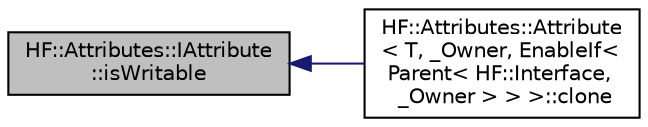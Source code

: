 digraph "HF::Attributes::IAttribute::isWritable"
{
  edge [fontname="Helvetica",fontsize="10",labelfontname="Helvetica",labelfontsize="10"];
  node [fontname="Helvetica",fontsize="10",shape=record];
  rankdir="LR";
  Node17 [label="HF::Attributes::IAttribute\l::isWritable",height=0.2,width=0.4,color="black", fillcolor="grey75", style="filled", fontcolor="black"];
  Node17 -> Node18 [dir="back",color="midnightblue",fontsize="10",style="solid",fontname="Helvetica"];
  Node18 [label="HF::Attributes::Attribute\l\< T, _Owner, EnableIf\<\l Parent\< HF::Interface,\l _Owner \> \> \>::clone",height=0.2,width=0.4,color="black", fillcolor="white", style="filled",URL="$structHF_1_1Attributes_1_1Attribute_3_01T_00_01__Owner_00_01EnableIf_3_01Parent_3_01HF_1_1Interface_00_01__Owner_01_4_01_4_01_4.html#a3382331cc51cc1a2f2dc78b0a376ecd8",tooltip="Create a clone object of the object where this method is being called. "];
}
